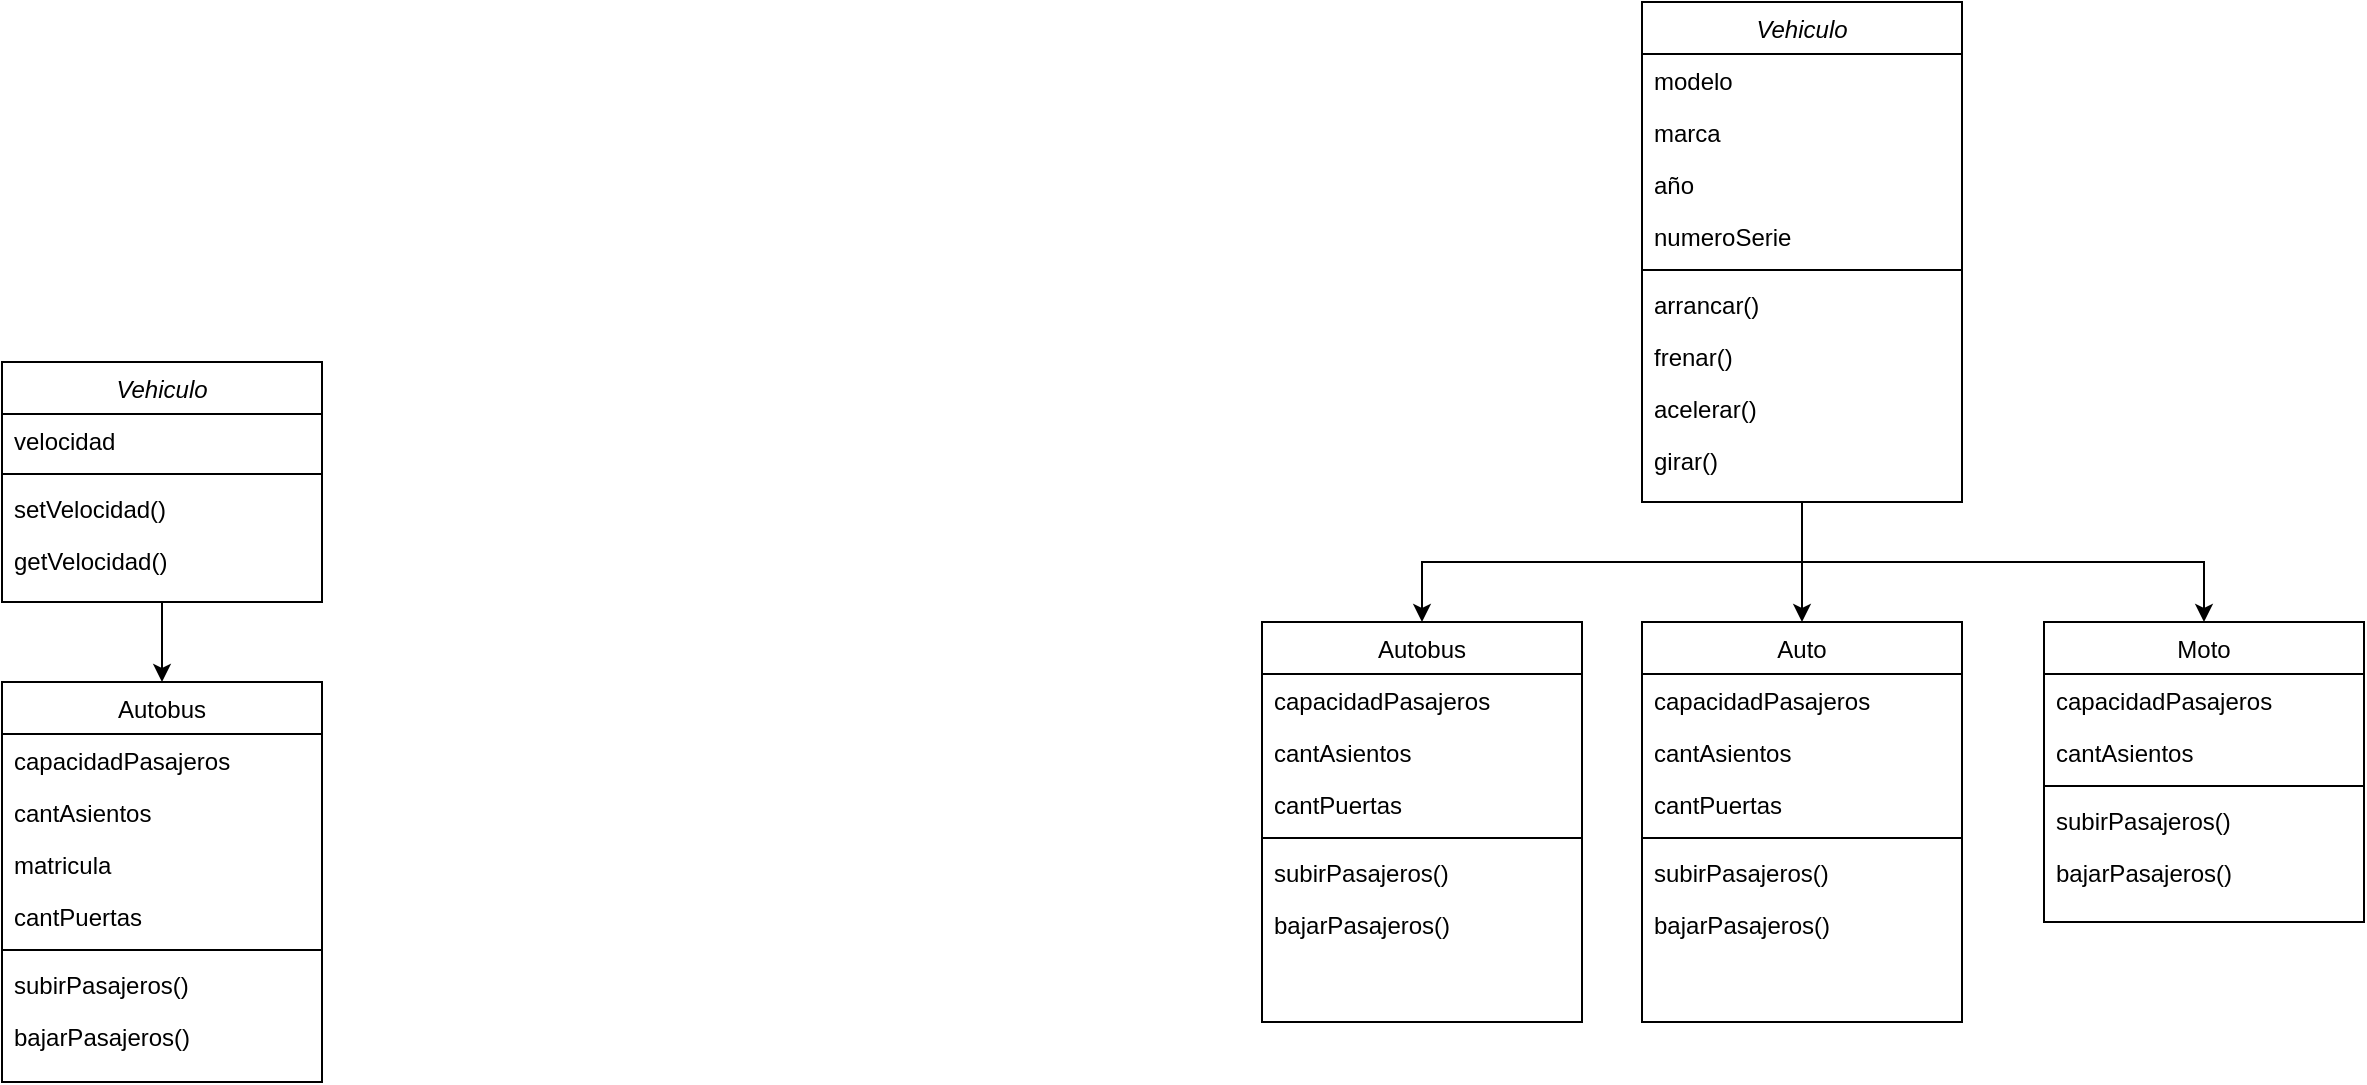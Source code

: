 <mxfile version="24.7.7">
  <diagram id="C5RBs43oDa-KdzZeNtuy" name="Page-1">
    <mxGraphModel dx="1158" dy="1569" grid="1" gridSize="10" guides="1" tooltips="1" connect="1" arrows="1" fold="1" page="1" pageScale="1" pageWidth="827" pageHeight="1169" math="0" shadow="0">
      <root>
        <mxCell id="WIyWlLk6GJQsqaUBKTNV-0" />
        <mxCell id="WIyWlLk6GJQsqaUBKTNV-1" parent="WIyWlLk6GJQsqaUBKTNV-0" />
        <mxCell id="_eyF9fFfURAdQntwn9ls-6" style="edgeStyle=orthogonalEdgeStyle;rounded=0;orthogonalLoop=1;jettySize=auto;html=1;exitX=0.5;exitY=1;exitDx=0;exitDy=0;entryX=0.5;entryY=0;entryDx=0;entryDy=0;" parent="WIyWlLk6GJQsqaUBKTNV-1" source="zkfFHV4jXpPFQw0GAbJ--0" target="zkfFHV4jXpPFQw0GAbJ--6" edge="1">
          <mxGeometry relative="1" as="geometry" />
        </mxCell>
        <mxCell id="zkfFHV4jXpPFQw0GAbJ--0" value="Vehiculo" style="swimlane;fontStyle=2;align=center;verticalAlign=top;childLayout=stackLayout;horizontal=1;startSize=26;horizontalStack=0;resizeParent=1;resizeLast=0;collapsible=1;marginBottom=0;rounded=0;shadow=0;strokeWidth=1;" parent="WIyWlLk6GJQsqaUBKTNV-1" vertex="1">
          <mxGeometry x="220" y="130" width="160" height="120" as="geometry">
            <mxRectangle x="230" y="140" width="160" height="26" as="alternateBounds" />
          </mxGeometry>
        </mxCell>
        <mxCell id="zkfFHV4jXpPFQw0GAbJ--3" value="velocidad" style="text;align=left;verticalAlign=top;spacingLeft=4;spacingRight=4;overflow=hidden;rotatable=0;points=[[0,0.5],[1,0.5]];portConstraint=eastwest;rounded=0;shadow=0;html=0;" parent="zkfFHV4jXpPFQw0GAbJ--0" vertex="1">
          <mxGeometry y="26" width="160" height="26" as="geometry" />
        </mxCell>
        <mxCell id="zkfFHV4jXpPFQw0GAbJ--4" value="" style="line;html=1;strokeWidth=1;align=left;verticalAlign=middle;spacingTop=-1;spacingLeft=3;spacingRight=3;rotatable=0;labelPosition=right;points=[];portConstraint=eastwest;" parent="zkfFHV4jXpPFQw0GAbJ--0" vertex="1">
          <mxGeometry y="52" width="160" height="8" as="geometry" />
        </mxCell>
        <mxCell id="_eyF9fFfURAdQntwn9ls-2" value="setVelocidad()" style="text;align=left;verticalAlign=top;spacingLeft=4;spacingRight=4;overflow=hidden;rotatable=0;points=[[0,0.5],[1,0.5]];portConstraint=eastwest;" parent="zkfFHV4jXpPFQw0GAbJ--0" vertex="1">
          <mxGeometry y="60" width="160" height="26" as="geometry" />
        </mxCell>
        <mxCell id="_eyF9fFfURAdQntwn9ls-5" value="getVelocidad()" style="text;align=left;verticalAlign=top;spacingLeft=4;spacingRight=4;overflow=hidden;rotatable=0;points=[[0,0.5],[1,0.5]];portConstraint=eastwest;" parent="zkfFHV4jXpPFQw0GAbJ--0" vertex="1">
          <mxGeometry y="86" width="160" height="26" as="geometry" />
        </mxCell>
        <mxCell id="zkfFHV4jXpPFQw0GAbJ--6" value="Autobus" style="swimlane;fontStyle=0;align=center;verticalAlign=top;childLayout=stackLayout;horizontal=1;startSize=26;horizontalStack=0;resizeParent=1;resizeLast=0;collapsible=1;marginBottom=0;rounded=0;shadow=0;strokeWidth=1;" parent="WIyWlLk6GJQsqaUBKTNV-1" vertex="1">
          <mxGeometry x="220" y="290" width="160" height="200" as="geometry">
            <mxRectangle x="130" y="380" width="160" height="26" as="alternateBounds" />
          </mxGeometry>
        </mxCell>
        <mxCell id="zkfFHV4jXpPFQw0GAbJ--7" value="capacidadPasajeros" style="text;align=left;verticalAlign=top;spacingLeft=4;spacingRight=4;overflow=hidden;rotatable=0;points=[[0,0.5],[1,0.5]];portConstraint=eastwest;" parent="zkfFHV4jXpPFQw0GAbJ--6" vertex="1">
          <mxGeometry y="26" width="160" height="26" as="geometry" />
        </mxCell>
        <mxCell id="zkfFHV4jXpPFQw0GAbJ--8" value="cantAsientos" style="text;align=left;verticalAlign=top;spacingLeft=4;spacingRight=4;overflow=hidden;rotatable=0;points=[[0,0.5],[1,0.5]];portConstraint=eastwest;rounded=0;shadow=0;html=0;" parent="zkfFHV4jXpPFQw0GAbJ--6" vertex="1">
          <mxGeometry y="52" width="160" height="26" as="geometry" />
        </mxCell>
        <mxCell id="_eyF9fFfURAdQntwn9ls-7" value="matricula" style="text;align=left;verticalAlign=top;spacingLeft=4;spacingRight=4;overflow=hidden;rotatable=0;points=[[0,0.5],[1,0.5]];portConstraint=eastwest;rounded=0;shadow=0;html=0;" parent="zkfFHV4jXpPFQw0GAbJ--6" vertex="1">
          <mxGeometry y="78" width="160" height="26" as="geometry" />
        </mxCell>
        <mxCell id="_eyF9fFfURAdQntwn9ls-8" value="cantPuertas" style="text;align=left;verticalAlign=top;spacingLeft=4;spacingRight=4;overflow=hidden;rotatable=0;points=[[0,0.5],[1,0.5]];portConstraint=eastwest;rounded=0;shadow=0;html=0;" parent="zkfFHV4jXpPFQw0GAbJ--6" vertex="1">
          <mxGeometry y="104" width="160" height="26" as="geometry" />
        </mxCell>
        <mxCell id="zkfFHV4jXpPFQw0GAbJ--9" value="" style="line;html=1;strokeWidth=1;align=left;verticalAlign=middle;spacingTop=-1;spacingLeft=3;spacingRight=3;rotatable=0;labelPosition=right;points=[];portConstraint=eastwest;" parent="zkfFHV4jXpPFQw0GAbJ--6" vertex="1">
          <mxGeometry y="130" width="160" height="8" as="geometry" />
        </mxCell>
        <mxCell id="zkfFHV4jXpPFQw0GAbJ--10" value="subirPasajeros()" style="text;align=left;verticalAlign=top;spacingLeft=4;spacingRight=4;overflow=hidden;rotatable=0;points=[[0,0.5],[1,0.5]];portConstraint=eastwest;fontStyle=0" parent="zkfFHV4jXpPFQw0GAbJ--6" vertex="1">
          <mxGeometry y="138" width="160" height="26" as="geometry" />
        </mxCell>
        <mxCell id="zkfFHV4jXpPFQw0GAbJ--11" value="bajarPasajeros()" style="text;align=left;verticalAlign=top;spacingLeft=4;spacingRight=4;overflow=hidden;rotatable=0;points=[[0,0.5],[1,0.5]];portConstraint=eastwest;" parent="zkfFHV4jXpPFQw0GAbJ--6" vertex="1">
          <mxGeometry y="164" width="160" height="26" as="geometry" />
        </mxCell>
        <mxCell id="LvReY45hQWnyz_qZGlwv-34" style="edgeStyle=orthogonalEdgeStyle;rounded=0;orthogonalLoop=1;jettySize=auto;html=1;exitX=0.5;exitY=1;exitDx=0;exitDy=0;entryX=0.5;entryY=0;entryDx=0;entryDy=0;" edge="1" parent="WIyWlLk6GJQsqaUBKTNV-1" source="LvReY45hQWnyz_qZGlwv-2" target="LvReY45hQWnyz_qZGlwv-23">
          <mxGeometry relative="1" as="geometry">
            <mxPoint x="1140" y="310" as="targetPoint" />
          </mxGeometry>
        </mxCell>
        <mxCell id="LvReY45hQWnyz_qZGlwv-35" style="edgeStyle=orthogonalEdgeStyle;rounded=0;orthogonalLoop=1;jettySize=auto;html=1;exitX=0.5;exitY=1;exitDx=0;exitDy=0;entryX=0.5;entryY=0;entryDx=0;entryDy=0;" edge="1" parent="WIyWlLk6GJQsqaUBKTNV-1" source="LvReY45hQWnyz_qZGlwv-2" target="LvReY45hQWnyz_qZGlwv-10">
          <mxGeometry relative="1" as="geometry" />
        </mxCell>
        <mxCell id="LvReY45hQWnyz_qZGlwv-44" style="edgeStyle=orthogonalEdgeStyle;rounded=0;orthogonalLoop=1;jettySize=auto;html=1;exitX=0.5;exitY=1;exitDx=0;exitDy=0;entryX=0.5;entryY=0;entryDx=0;entryDy=0;" edge="1" parent="WIyWlLk6GJQsqaUBKTNV-1" source="LvReY45hQWnyz_qZGlwv-2" target="LvReY45hQWnyz_qZGlwv-36">
          <mxGeometry relative="1" as="geometry" />
        </mxCell>
        <mxCell id="LvReY45hQWnyz_qZGlwv-2" value="Vehiculo" style="swimlane;fontStyle=2;align=center;verticalAlign=top;childLayout=stackLayout;horizontal=1;startSize=26;horizontalStack=0;resizeParent=1;resizeLast=0;collapsible=1;marginBottom=0;rounded=0;shadow=0;strokeWidth=1;" vertex="1" parent="WIyWlLk6GJQsqaUBKTNV-1">
          <mxGeometry x="1040" y="-50" width="160" height="250" as="geometry">
            <mxRectangle x="230" y="140" width="160" height="26" as="alternateBounds" />
          </mxGeometry>
        </mxCell>
        <mxCell id="LvReY45hQWnyz_qZGlwv-19" value="modelo" style="text;align=left;verticalAlign=top;spacingLeft=4;spacingRight=4;overflow=hidden;rotatable=0;points=[[0,0.5],[1,0.5]];portConstraint=eastwest;rounded=0;shadow=0;html=0;" vertex="1" parent="LvReY45hQWnyz_qZGlwv-2">
          <mxGeometry y="26" width="160" height="26" as="geometry" />
        </mxCell>
        <mxCell id="LvReY45hQWnyz_qZGlwv-22" value="marca" style="text;align=left;verticalAlign=top;spacingLeft=4;spacingRight=4;overflow=hidden;rotatable=0;points=[[0,0.5],[1,0.5]];portConstraint=eastwest;rounded=0;shadow=0;html=0;" vertex="1" parent="LvReY45hQWnyz_qZGlwv-2">
          <mxGeometry y="52" width="160" height="26" as="geometry" />
        </mxCell>
        <mxCell id="LvReY45hQWnyz_qZGlwv-21" value="año" style="text;align=left;verticalAlign=top;spacingLeft=4;spacingRight=4;overflow=hidden;rotatable=0;points=[[0,0.5],[1,0.5]];portConstraint=eastwest;rounded=0;shadow=0;html=0;" vertex="1" parent="LvReY45hQWnyz_qZGlwv-2">
          <mxGeometry y="78" width="160" height="26" as="geometry" />
        </mxCell>
        <mxCell id="LvReY45hQWnyz_qZGlwv-20" value="numeroSerie" style="text;align=left;verticalAlign=top;spacingLeft=4;spacingRight=4;overflow=hidden;rotatable=0;points=[[0,0.5],[1,0.5]];portConstraint=eastwest;rounded=0;shadow=0;html=0;" vertex="1" parent="LvReY45hQWnyz_qZGlwv-2">
          <mxGeometry y="104" width="160" height="26" as="geometry" />
        </mxCell>
        <mxCell id="LvReY45hQWnyz_qZGlwv-5" value="" style="line;html=1;strokeWidth=1;align=left;verticalAlign=middle;spacingTop=-1;spacingLeft=3;spacingRight=3;rotatable=0;labelPosition=right;points=[];portConstraint=eastwest;" vertex="1" parent="LvReY45hQWnyz_qZGlwv-2">
          <mxGeometry y="130" width="160" height="8" as="geometry" />
        </mxCell>
        <mxCell id="LvReY45hQWnyz_qZGlwv-6" value="arrancar()" style="text;align=left;verticalAlign=top;spacingLeft=4;spacingRight=4;overflow=hidden;rotatable=0;points=[[0,0.5],[1,0.5]];portConstraint=eastwest;" vertex="1" parent="LvReY45hQWnyz_qZGlwv-2">
          <mxGeometry y="138" width="160" height="26" as="geometry" />
        </mxCell>
        <mxCell id="LvReY45hQWnyz_qZGlwv-7" value="frenar()" style="text;align=left;verticalAlign=top;spacingLeft=4;spacingRight=4;overflow=hidden;rotatable=0;points=[[0,0.5],[1,0.5]];portConstraint=eastwest;" vertex="1" parent="LvReY45hQWnyz_qZGlwv-2">
          <mxGeometry y="164" width="160" height="26" as="geometry" />
        </mxCell>
        <mxCell id="LvReY45hQWnyz_qZGlwv-8" value="acelerar()" style="text;align=left;verticalAlign=top;spacingLeft=4;spacingRight=4;overflow=hidden;rotatable=0;points=[[0,0.5],[1,0.5]];portConstraint=eastwest;" vertex="1" parent="LvReY45hQWnyz_qZGlwv-2">
          <mxGeometry y="190" width="160" height="26" as="geometry" />
        </mxCell>
        <mxCell id="LvReY45hQWnyz_qZGlwv-9" value="girar()" style="text;align=left;verticalAlign=top;spacingLeft=4;spacingRight=4;overflow=hidden;rotatable=0;points=[[0,0.5],[1,0.5]];portConstraint=eastwest;" vertex="1" parent="LvReY45hQWnyz_qZGlwv-2">
          <mxGeometry y="216" width="160" height="28" as="geometry" />
        </mxCell>
        <mxCell id="LvReY45hQWnyz_qZGlwv-10" value="Autobus" style="swimlane;fontStyle=0;align=center;verticalAlign=top;childLayout=stackLayout;horizontal=1;startSize=26;horizontalStack=0;resizeParent=1;resizeLast=0;collapsible=1;marginBottom=0;rounded=0;shadow=0;strokeWidth=1;" vertex="1" parent="WIyWlLk6GJQsqaUBKTNV-1">
          <mxGeometry x="850" y="260" width="160" height="200" as="geometry">
            <mxRectangle x="130" y="380" width="160" height="26" as="alternateBounds" />
          </mxGeometry>
        </mxCell>
        <mxCell id="LvReY45hQWnyz_qZGlwv-11" value="capacidadPasajeros" style="text;align=left;verticalAlign=top;spacingLeft=4;spacingRight=4;overflow=hidden;rotatable=0;points=[[0,0.5],[1,0.5]];portConstraint=eastwest;" vertex="1" parent="LvReY45hQWnyz_qZGlwv-10">
          <mxGeometry y="26" width="160" height="26" as="geometry" />
        </mxCell>
        <mxCell id="LvReY45hQWnyz_qZGlwv-12" value="cantAsientos" style="text;align=left;verticalAlign=top;spacingLeft=4;spacingRight=4;overflow=hidden;rotatable=0;points=[[0,0.5],[1,0.5]];portConstraint=eastwest;rounded=0;shadow=0;html=0;" vertex="1" parent="LvReY45hQWnyz_qZGlwv-10">
          <mxGeometry y="52" width="160" height="26" as="geometry" />
        </mxCell>
        <mxCell id="LvReY45hQWnyz_qZGlwv-14" value="cantPuertas" style="text;align=left;verticalAlign=top;spacingLeft=4;spacingRight=4;overflow=hidden;rotatable=0;points=[[0,0.5],[1,0.5]];portConstraint=eastwest;rounded=0;shadow=0;html=0;" vertex="1" parent="LvReY45hQWnyz_qZGlwv-10">
          <mxGeometry y="78" width="160" height="26" as="geometry" />
        </mxCell>
        <mxCell id="LvReY45hQWnyz_qZGlwv-15" value="" style="line;html=1;strokeWidth=1;align=left;verticalAlign=middle;spacingTop=-1;spacingLeft=3;spacingRight=3;rotatable=0;labelPosition=right;points=[];portConstraint=eastwest;" vertex="1" parent="LvReY45hQWnyz_qZGlwv-10">
          <mxGeometry y="104" width="160" height="8" as="geometry" />
        </mxCell>
        <mxCell id="LvReY45hQWnyz_qZGlwv-16" value="subirPasajeros()" style="text;align=left;verticalAlign=top;spacingLeft=4;spacingRight=4;overflow=hidden;rotatable=0;points=[[0,0.5],[1,0.5]];portConstraint=eastwest;fontStyle=0" vertex="1" parent="LvReY45hQWnyz_qZGlwv-10">
          <mxGeometry y="112" width="160" height="26" as="geometry" />
        </mxCell>
        <mxCell id="LvReY45hQWnyz_qZGlwv-17" value="bajarPasajeros()" style="text;align=left;verticalAlign=top;spacingLeft=4;spacingRight=4;overflow=hidden;rotatable=0;points=[[0,0.5],[1,0.5]];portConstraint=eastwest;" vertex="1" parent="LvReY45hQWnyz_qZGlwv-10">
          <mxGeometry y="138" width="160" height="26" as="geometry" />
        </mxCell>
        <mxCell id="LvReY45hQWnyz_qZGlwv-23" value="Auto" style="swimlane;fontStyle=0;align=center;verticalAlign=top;childLayout=stackLayout;horizontal=1;startSize=26;horizontalStack=0;resizeParent=1;resizeLast=0;collapsible=1;marginBottom=0;rounded=0;shadow=0;strokeWidth=1;" vertex="1" parent="WIyWlLk6GJQsqaUBKTNV-1">
          <mxGeometry x="1040" y="260" width="160" height="200" as="geometry">
            <mxRectangle x="130" y="380" width="160" height="26" as="alternateBounds" />
          </mxGeometry>
        </mxCell>
        <mxCell id="LvReY45hQWnyz_qZGlwv-24" value="capacidadPasajeros" style="text;align=left;verticalAlign=top;spacingLeft=4;spacingRight=4;overflow=hidden;rotatable=0;points=[[0,0.5],[1,0.5]];portConstraint=eastwest;" vertex="1" parent="LvReY45hQWnyz_qZGlwv-23">
          <mxGeometry y="26" width="160" height="26" as="geometry" />
        </mxCell>
        <mxCell id="LvReY45hQWnyz_qZGlwv-25" value="cantAsientos" style="text;align=left;verticalAlign=top;spacingLeft=4;spacingRight=4;overflow=hidden;rotatable=0;points=[[0,0.5],[1,0.5]];portConstraint=eastwest;rounded=0;shadow=0;html=0;" vertex="1" parent="LvReY45hQWnyz_qZGlwv-23">
          <mxGeometry y="52" width="160" height="26" as="geometry" />
        </mxCell>
        <mxCell id="LvReY45hQWnyz_qZGlwv-27" value="cantPuertas" style="text;align=left;verticalAlign=top;spacingLeft=4;spacingRight=4;overflow=hidden;rotatable=0;points=[[0,0.5],[1,0.5]];portConstraint=eastwest;rounded=0;shadow=0;html=0;" vertex="1" parent="LvReY45hQWnyz_qZGlwv-23">
          <mxGeometry y="78" width="160" height="26" as="geometry" />
        </mxCell>
        <mxCell id="LvReY45hQWnyz_qZGlwv-28" value="" style="line;html=1;strokeWidth=1;align=left;verticalAlign=middle;spacingTop=-1;spacingLeft=3;spacingRight=3;rotatable=0;labelPosition=right;points=[];portConstraint=eastwest;" vertex="1" parent="LvReY45hQWnyz_qZGlwv-23">
          <mxGeometry y="104" width="160" height="8" as="geometry" />
        </mxCell>
        <mxCell id="LvReY45hQWnyz_qZGlwv-29" value="subirPasajeros()" style="text;align=left;verticalAlign=top;spacingLeft=4;spacingRight=4;overflow=hidden;rotatable=0;points=[[0,0.5],[1,0.5]];portConstraint=eastwest;fontStyle=0" vertex="1" parent="LvReY45hQWnyz_qZGlwv-23">
          <mxGeometry y="112" width="160" height="26" as="geometry" />
        </mxCell>
        <mxCell id="LvReY45hQWnyz_qZGlwv-30" value="bajarPasajeros()" style="text;align=left;verticalAlign=top;spacingLeft=4;spacingRight=4;overflow=hidden;rotatable=0;points=[[0,0.5],[1,0.5]];portConstraint=eastwest;" vertex="1" parent="LvReY45hQWnyz_qZGlwv-23">
          <mxGeometry y="138" width="160" height="26" as="geometry" />
        </mxCell>
        <mxCell id="LvReY45hQWnyz_qZGlwv-36" value="Moto" style="swimlane;fontStyle=0;align=center;verticalAlign=top;childLayout=stackLayout;horizontal=1;startSize=26;horizontalStack=0;resizeParent=1;resizeLast=0;collapsible=1;marginBottom=0;rounded=0;shadow=0;strokeWidth=1;" vertex="1" parent="WIyWlLk6GJQsqaUBKTNV-1">
          <mxGeometry x="1241" y="260" width="160" height="150" as="geometry">
            <mxRectangle x="130" y="380" width="160" height="26" as="alternateBounds" />
          </mxGeometry>
        </mxCell>
        <mxCell id="LvReY45hQWnyz_qZGlwv-37" value="capacidadPasajeros" style="text;align=left;verticalAlign=top;spacingLeft=4;spacingRight=4;overflow=hidden;rotatable=0;points=[[0,0.5],[1,0.5]];portConstraint=eastwest;" vertex="1" parent="LvReY45hQWnyz_qZGlwv-36">
          <mxGeometry y="26" width="160" height="26" as="geometry" />
        </mxCell>
        <mxCell id="LvReY45hQWnyz_qZGlwv-38" value="cantAsientos" style="text;align=left;verticalAlign=top;spacingLeft=4;spacingRight=4;overflow=hidden;rotatable=0;points=[[0,0.5],[1,0.5]];portConstraint=eastwest;rounded=0;shadow=0;html=0;" vertex="1" parent="LvReY45hQWnyz_qZGlwv-36">
          <mxGeometry y="52" width="160" height="26" as="geometry" />
        </mxCell>
        <mxCell id="LvReY45hQWnyz_qZGlwv-41" value="" style="line;html=1;strokeWidth=1;align=left;verticalAlign=middle;spacingTop=-1;spacingLeft=3;spacingRight=3;rotatable=0;labelPosition=right;points=[];portConstraint=eastwest;" vertex="1" parent="LvReY45hQWnyz_qZGlwv-36">
          <mxGeometry y="78" width="160" height="8" as="geometry" />
        </mxCell>
        <mxCell id="LvReY45hQWnyz_qZGlwv-42" value="subirPasajeros()" style="text;align=left;verticalAlign=top;spacingLeft=4;spacingRight=4;overflow=hidden;rotatable=0;points=[[0,0.5],[1,0.5]];portConstraint=eastwest;fontStyle=0" vertex="1" parent="LvReY45hQWnyz_qZGlwv-36">
          <mxGeometry y="86" width="160" height="26" as="geometry" />
        </mxCell>
        <mxCell id="LvReY45hQWnyz_qZGlwv-43" value="bajarPasajeros()" style="text;align=left;verticalAlign=top;spacingLeft=4;spacingRight=4;overflow=hidden;rotatable=0;points=[[0,0.5],[1,0.5]];portConstraint=eastwest;" vertex="1" parent="LvReY45hQWnyz_qZGlwv-36">
          <mxGeometry y="112" width="160" height="26" as="geometry" />
        </mxCell>
      </root>
    </mxGraphModel>
  </diagram>
</mxfile>
